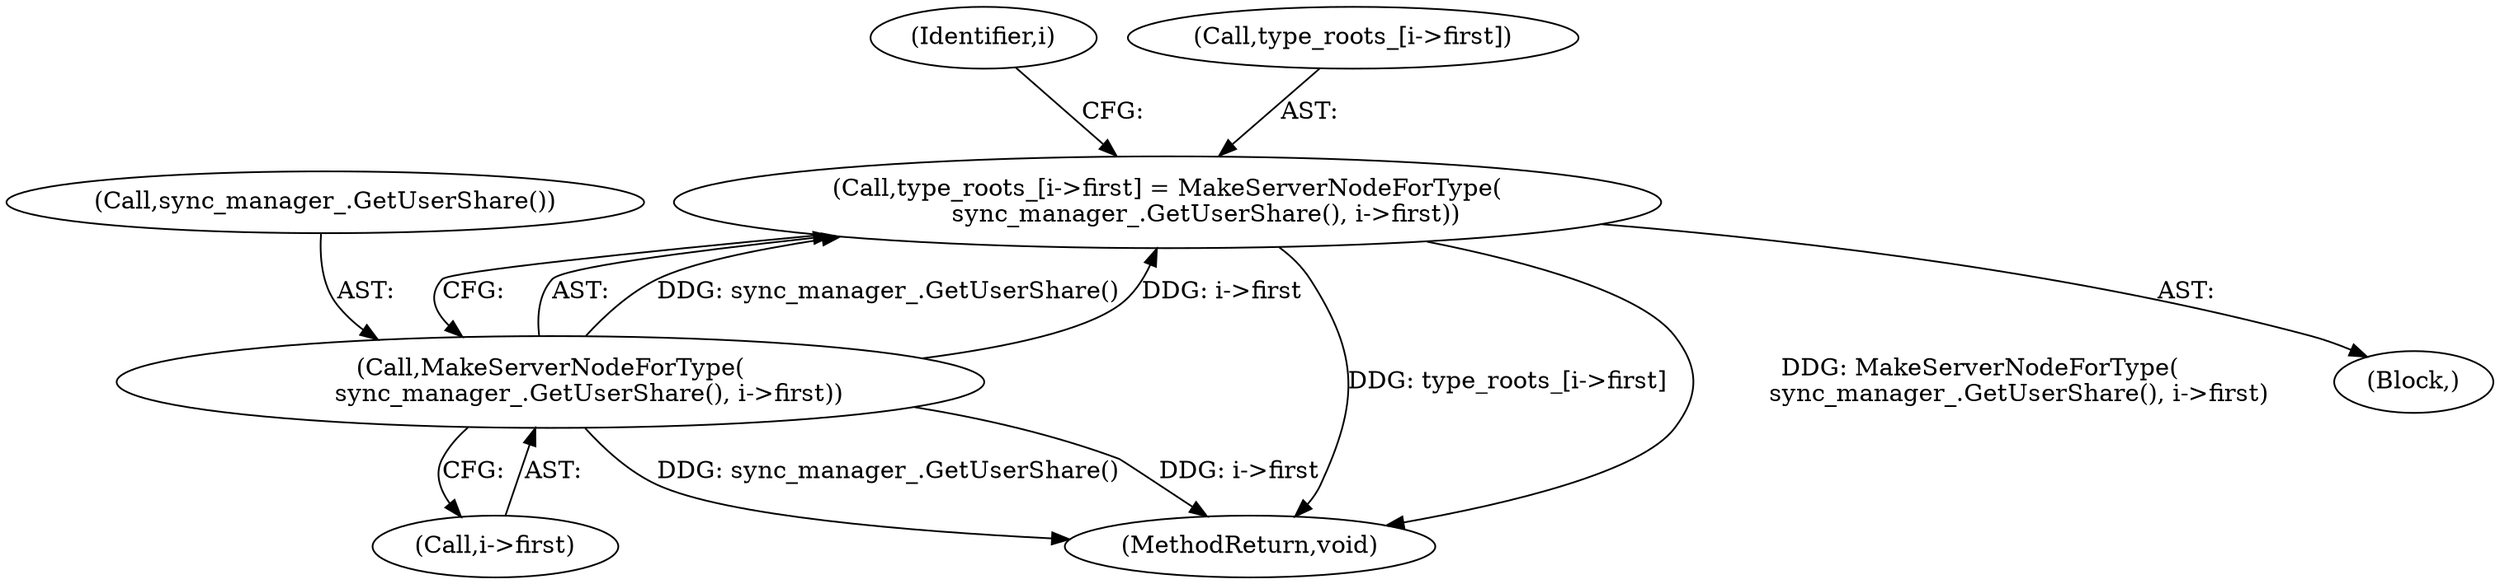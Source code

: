 digraph "0_Chrome_fcd3a7a671ecf2d5f46ea34787d27507a914d2f5_13@array" {
"1000190" [label="(Call,type_roots_[i->first] = MakeServerNodeForType(\n          sync_manager_.GetUserShare(), i->first))"];
"1000196" [label="(Call,MakeServerNodeForType(\n          sync_manager_.GetUserShare(), i->first))"];
"1000188" [label="(Identifier,i)"];
"1000189" [label="(Block,)"];
"1000196" [label="(Call,MakeServerNodeForType(\n          sync_manager_.GetUserShare(), i->first))"];
"1000202" [label="(MethodReturn,void)"];
"1000198" [label="(Call,i->first)"];
"1000190" [label="(Call,type_roots_[i->first] = MakeServerNodeForType(\n          sync_manager_.GetUserShare(), i->first))"];
"1000191" [label="(Call,type_roots_[i->first])"];
"1000197" [label="(Call,sync_manager_.GetUserShare())"];
"1000190" -> "1000189"  [label="AST: "];
"1000190" -> "1000196"  [label="CFG: "];
"1000191" -> "1000190"  [label="AST: "];
"1000196" -> "1000190"  [label="AST: "];
"1000188" -> "1000190"  [label="CFG: "];
"1000190" -> "1000202"  [label="DDG: type_roots_[i->first]"];
"1000190" -> "1000202"  [label="DDG: MakeServerNodeForType(\n          sync_manager_.GetUserShare(), i->first)"];
"1000196" -> "1000190"  [label="DDG: sync_manager_.GetUserShare()"];
"1000196" -> "1000190"  [label="DDG: i->first"];
"1000196" -> "1000198"  [label="CFG: "];
"1000197" -> "1000196"  [label="AST: "];
"1000198" -> "1000196"  [label="AST: "];
"1000196" -> "1000202"  [label="DDG: sync_manager_.GetUserShare()"];
"1000196" -> "1000202"  [label="DDG: i->first"];
}
